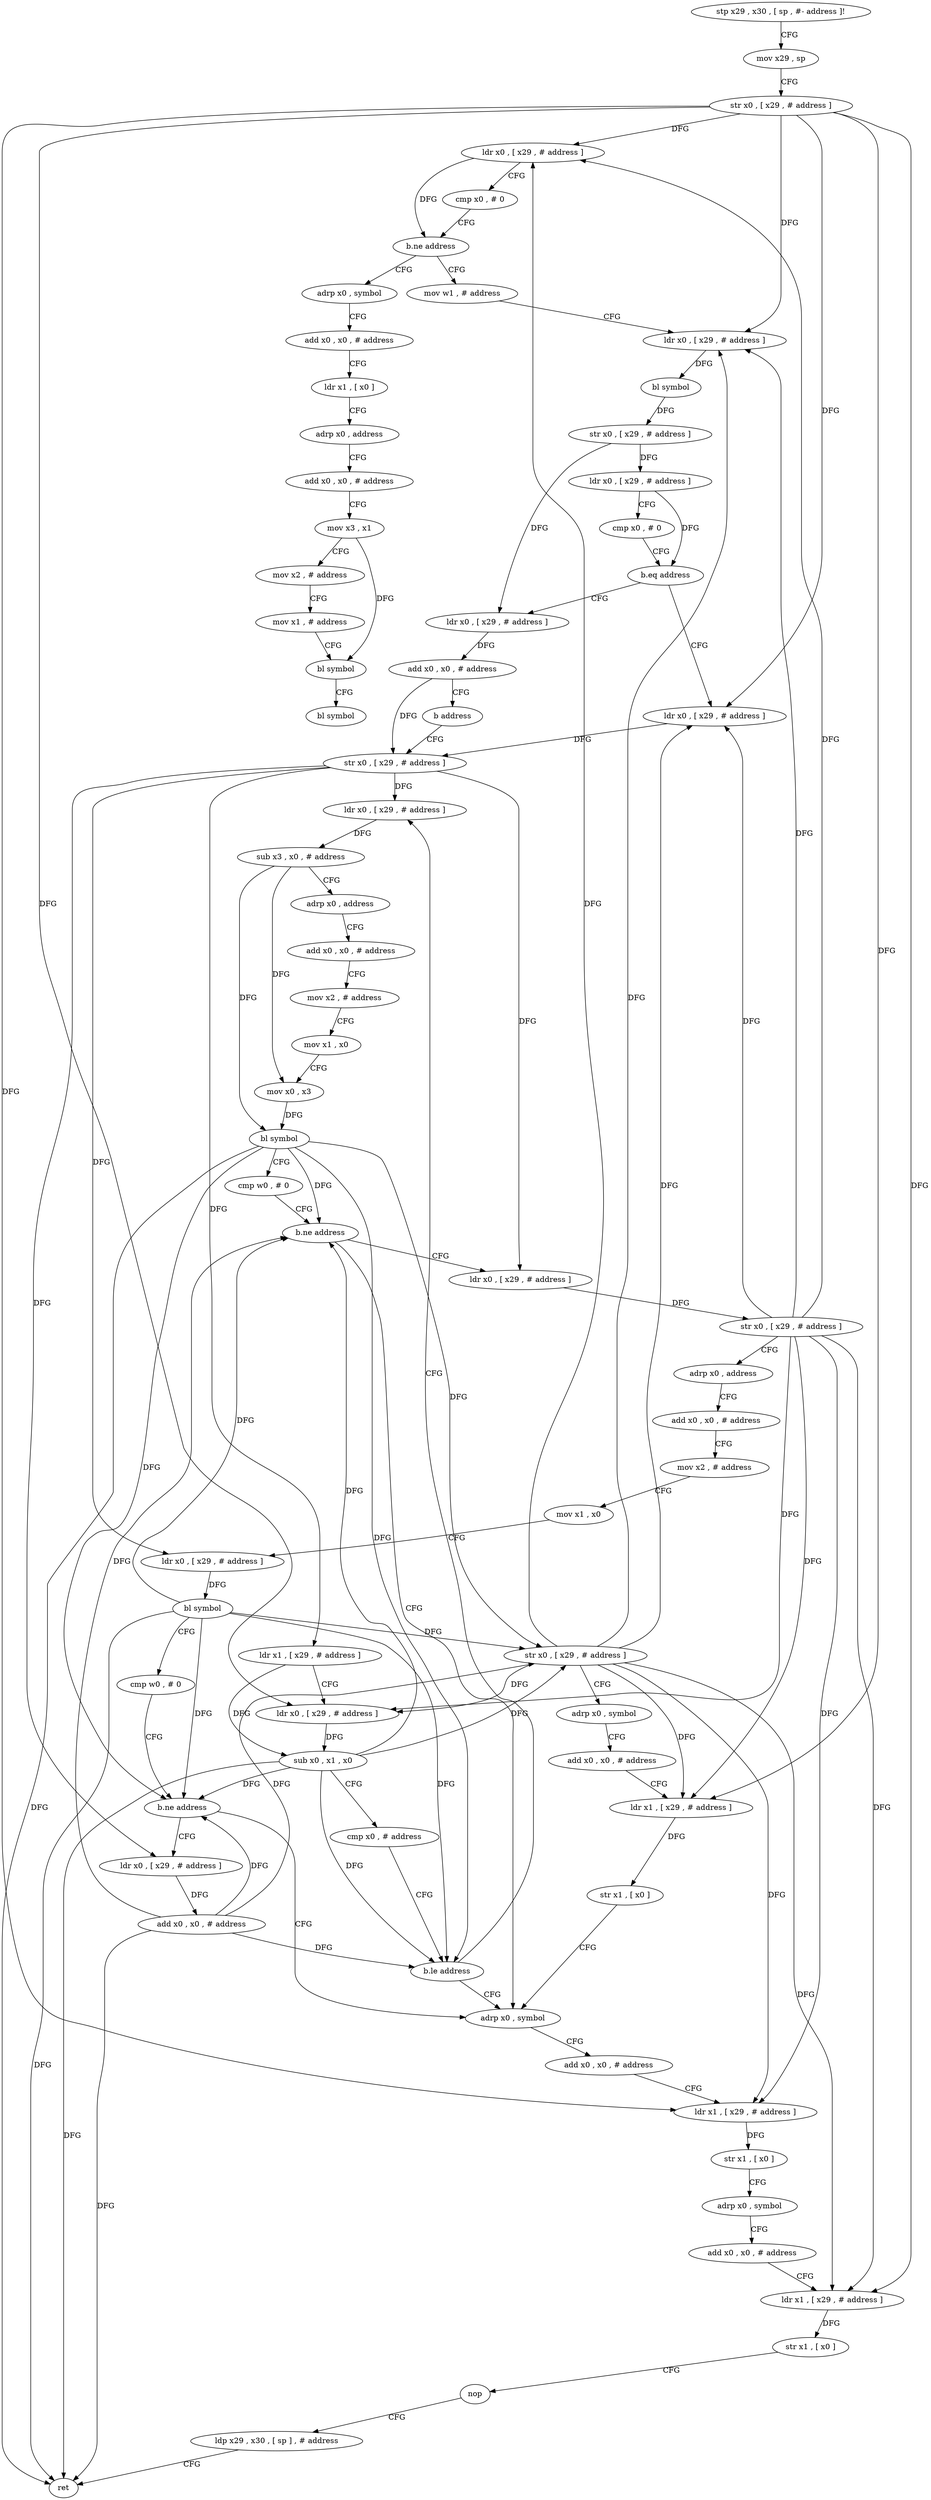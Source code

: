 digraph "func" {
"4208716" [label = "stp x29 , x30 , [ sp , #- address ]!" ]
"4208720" [label = "mov x29 , sp" ]
"4208724" [label = "str x0 , [ x29 , # address ]" ]
"4208728" [label = "ldr x0 , [ x29 , # address ]" ]
"4208732" [label = "cmp x0 , # 0" ]
"4208736" [label = "b.ne address" ]
"4208780" [label = "mov w1 , # address" ]
"4208740" [label = "adrp x0 , symbol" ]
"4208784" [label = "ldr x0 , [ x29 , # address ]" ]
"4208788" [label = "bl symbol" ]
"4208792" [label = "str x0 , [ x29 , # address ]" ]
"4208796" [label = "ldr x0 , [ x29 , # address ]" ]
"4208800" [label = "cmp x0 , # 0" ]
"4208804" [label = "b.eq address" ]
"4208820" [label = "ldr x0 , [ x29 , # address ]" ]
"4208808" [label = "ldr x0 , [ x29 , # address ]" ]
"4208744" [label = "add x0 , x0 , # address" ]
"4208748" [label = "ldr x1 , [ x0 ]" ]
"4208752" [label = "adrp x0 , address" ]
"4208756" [label = "add x0 , x0 , # address" ]
"4208760" [label = "mov x3 , x1" ]
"4208764" [label = "mov x2 , # address" ]
"4208768" [label = "mov x1 , # address" ]
"4208772" [label = "bl symbol" ]
"4208776" [label = "bl symbol" ]
"4208824" [label = "str x0 , [ x29 , # address ]" ]
"4208812" [label = "add x0 , x0 , # address" ]
"4208816" [label = "b address" ]
"4208956" [label = "adrp x0 , symbol" ]
"4208960" [label = "add x0 , x0 , # address" ]
"4208964" [label = "ldr x1 , [ x29 , # address ]" ]
"4208968" [label = "str x1 , [ x0 ]" ]
"4208972" [label = "adrp x0 , symbol" ]
"4208976" [label = "add x0 , x0 , # address" ]
"4208980" [label = "ldr x1 , [ x29 , # address ]" ]
"4208984" [label = "str x1 , [ x0 ]" ]
"4208988" [label = "nop" ]
"4208992" [label = "ldp x29 , x30 , [ sp ] , # address" ]
"4208996" [label = "ret" ]
"4208848" [label = "ldr x0 , [ x29 , # address ]" ]
"4208852" [label = "sub x3 , x0 , # address" ]
"4208856" [label = "adrp x0 , address" ]
"4208860" [label = "add x0 , x0 , # address" ]
"4208864" [label = "mov x2 , # address" ]
"4208868" [label = "mov x1 , x0" ]
"4208872" [label = "mov x0 , x3" ]
"4208876" [label = "bl symbol" ]
"4208880" [label = "cmp w0 , # 0" ]
"4208884" [label = "b.ne address" ]
"4208888" [label = "ldr x0 , [ x29 , # address ]" ]
"4208828" [label = "ldr x1 , [ x29 , # address ]" ]
"4208832" [label = "ldr x0 , [ x29 , # address ]" ]
"4208836" [label = "sub x0 , x1 , x0" ]
"4208840" [label = "cmp x0 , # address" ]
"4208844" [label = "b.le address" ]
"4208892" [label = "str x0 , [ x29 , # address ]" ]
"4208896" [label = "adrp x0 , address" ]
"4208900" [label = "add x0 , x0 , # address" ]
"4208904" [label = "mov x2 , # address" ]
"4208908" [label = "mov x1 , x0" ]
"4208912" [label = "ldr x0 , [ x29 , # address ]" ]
"4208916" [label = "bl symbol" ]
"4208920" [label = "cmp w0 , # 0" ]
"4208924" [label = "b.ne address" ]
"4208928" [label = "ldr x0 , [ x29 , # address ]" ]
"4208932" [label = "add x0 , x0 , # address" ]
"4208936" [label = "str x0 , [ x29 , # address ]" ]
"4208940" [label = "adrp x0 , symbol" ]
"4208944" [label = "add x0 , x0 , # address" ]
"4208948" [label = "ldr x1 , [ x29 , # address ]" ]
"4208952" [label = "str x1 , [ x0 ]" ]
"4208716" -> "4208720" [ label = "CFG" ]
"4208720" -> "4208724" [ label = "CFG" ]
"4208724" -> "4208728" [ label = "DFG" ]
"4208724" -> "4208784" [ label = "DFG" ]
"4208724" -> "4208820" [ label = "DFG" ]
"4208724" -> "4208832" [ label = "DFG" ]
"4208724" -> "4208964" [ label = "DFG" ]
"4208724" -> "4208980" [ label = "DFG" ]
"4208724" -> "4208948" [ label = "DFG" ]
"4208728" -> "4208732" [ label = "CFG" ]
"4208728" -> "4208736" [ label = "DFG" ]
"4208732" -> "4208736" [ label = "CFG" ]
"4208736" -> "4208780" [ label = "CFG" ]
"4208736" -> "4208740" [ label = "CFG" ]
"4208780" -> "4208784" [ label = "CFG" ]
"4208740" -> "4208744" [ label = "CFG" ]
"4208784" -> "4208788" [ label = "DFG" ]
"4208788" -> "4208792" [ label = "DFG" ]
"4208792" -> "4208796" [ label = "DFG" ]
"4208792" -> "4208808" [ label = "DFG" ]
"4208796" -> "4208800" [ label = "CFG" ]
"4208796" -> "4208804" [ label = "DFG" ]
"4208800" -> "4208804" [ label = "CFG" ]
"4208804" -> "4208820" [ label = "CFG" ]
"4208804" -> "4208808" [ label = "CFG" ]
"4208820" -> "4208824" [ label = "DFG" ]
"4208808" -> "4208812" [ label = "DFG" ]
"4208744" -> "4208748" [ label = "CFG" ]
"4208748" -> "4208752" [ label = "CFG" ]
"4208752" -> "4208756" [ label = "CFG" ]
"4208756" -> "4208760" [ label = "CFG" ]
"4208760" -> "4208764" [ label = "CFG" ]
"4208760" -> "4208772" [ label = "DFG" ]
"4208764" -> "4208768" [ label = "CFG" ]
"4208768" -> "4208772" [ label = "CFG" ]
"4208772" -> "4208776" [ label = "CFG" ]
"4208824" -> "4208828" [ label = "DFG" ]
"4208824" -> "4208848" [ label = "DFG" ]
"4208824" -> "4208888" [ label = "DFG" ]
"4208824" -> "4208912" [ label = "DFG" ]
"4208824" -> "4208928" [ label = "DFG" ]
"4208812" -> "4208816" [ label = "CFG" ]
"4208812" -> "4208824" [ label = "DFG" ]
"4208816" -> "4208824" [ label = "CFG" ]
"4208956" -> "4208960" [ label = "CFG" ]
"4208960" -> "4208964" [ label = "CFG" ]
"4208964" -> "4208968" [ label = "DFG" ]
"4208968" -> "4208972" [ label = "CFG" ]
"4208972" -> "4208976" [ label = "CFG" ]
"4208976" -> "4208980" [ label = "CFG" ]
"4208980" -> "4208984" [ label = "DFG" ]
"4208984" -> "4208988" [ label = "CFG" ]
"4208988" -> "4208992" [ label = "CFG" ]
"4208992" -> "4208996" [ label = "CFG" ]
"4208848" -> "4208852" [ label = "DFG" ]
"4208852" -> "4208856" [ label = "CFG" ]
"4208852" -> "4208872" [ label = "DFG" ]
"4208852" -> "4208876" [ label = "DFG" ]
"4208856" -> "4208860" [ label = "CFG" ]
"4208860" -> "4208864" [ label = "CFG" ]
"4208864" -> "4208868" [ label = "CFG" ]
"4208868" -> "4208872" [ label = "CFG" ]
"4208872" -> "4208876" [ label = "DFG" ]
"4208876" -> "4208880" [ label = "CFG" ]
"4208876" -> "4208844" [ label = "DFG" ]
"4208876" -> "4208996" [ label = "DFG" ]
"4208876" -> "4208884" [ label = "DFG" ]
"4208876" -> "4208924" [ label = "DFG" ]
"4208876" -> "4208936" [ label = "DFG" ]
"4208880" -> "4208884" [ label = "CFG" ]
"4208884" -> "4208956" [ label = "CFG" ]
"4208884" -> "4208888" [ label = "CFG" ]
"4208888" -> "4208892" [ label = "DFG" ]
"4208828" -> "4208832" [ label = "CFG" ]
"4208828" -> "4208836" [ label = "DFG" ]
"4208832" -> "4208836" [ label = "DFG" ]
"4208836" -> "4208840" [ label = "CFG" ]
"4208836" -> "4208844" [ label = "DFG" ]
"4208836" -> "4208996" [ label = "DFG" ]
"4208836" -> "4208884" [ label = "DFG" ]
"4208836" -> "4208924" [ label = "DFG" ]
"4208836" -> "4208936" [ label = "DFG" ]
"4208840" -> "4208844" [ label = "CFG" ]
"4208844" -> "4208956" [ label = "CFG" ]
"4208844" -> "4208848" [ label = "CFG" ]
"4208892" -> "4208896" [ label = "CFG" ]
"4208892" -> "4208728" [ label = "DFG" ]
"4208892" -> "4208784" [ label = "DFG" ]
"4208892" -> "4208820" [ label = "DFG" ]
"4208892" -> "4208832" [ label = "DFG" ]
"4208892" -> "4208964" [ label = "DFG" ]
"4208892" -> "4208980" [ label = "DFG" ]
"4208892" -> "4208948" [ label = "DFG" ]
"4208896" -> "4208900" [ label = "CFG" ]
"4208900" -> "4208904" [ label = "CFG" ]
"4208904" -> "4208908" [ label = "CFG" ]
"4208908" -> "4208912" [ label = "CFG" ]
"4208912" -> "4208916" [ label = "DFG" ]
"4208916" -> "4208920" [ label = "CFG" ]
"4208916" -> "4208844" [ label = "DFG" ]
"4208916" -> "4208884" [ label = "DFG" ]
"4208916" -> "4208996" [ label = "DFG" ]
"4208916" -> "4208924" [ label = "DFG" ]
"4208916" -> "4208936" [ label = "DFG" ]
"4208920" -> "4208924" [ label = "CFG" ]
"4208924" -> "4208956" [ label = "CFG" ]
"4208924" -> "4208928" [ label = "CFG" ]
"4208928" -> "4208932" [ label = "DFG" ]
"4208932" -> "4208936" [ label = "DFG" ]
"4208932" -> "4208844" [ label = "DFG" ]
"4208932" -> "4208884" [ label = "DFG" ]
"4208932" -> "4208924" [ label = "DFG" ]
"4208932" -> "4208996" [ label = "DFG" ]
"4208936" -> "4208940" [ label = "CFG" ]
"4208936" -> "4208728" [ label = "DFG" ]
"4208936" -> "4208784" [ label = "DFG" ]
"4208936" -> "4208820" [ label = "DFG" ]
"4208936" -> "4208832" [ label = "DFG" ]
"4208936" -> "4208964" [ label = "DFG" ]
"4208936" -> "4208980" [ label = "DFG" ]
"4208936" -> "4208948" [ label = "DFG" ]
"4208940" -> "4208944" [ label = "CFG" ]
"4208944" -> "4208948" [ label = "CFG" ]
"4208948" -> "4208952" [ label = "DFG" ]
"4208952" -> "4208956" [ label = "CFG" ]
}
